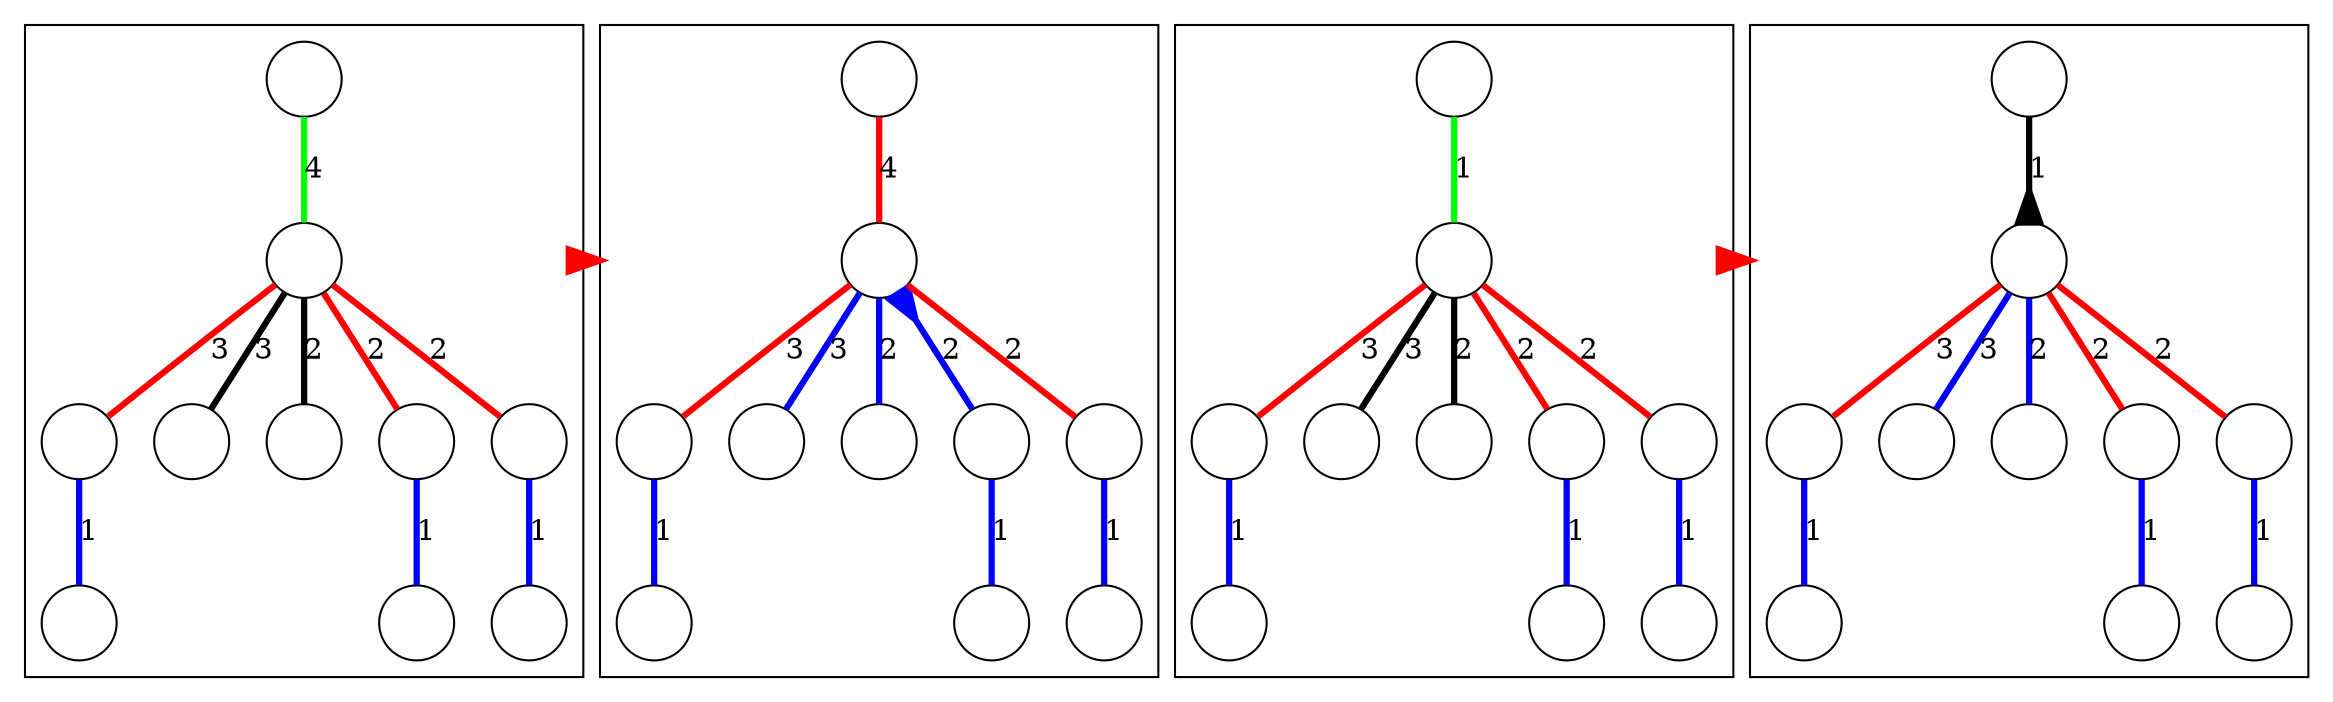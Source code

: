 digraph
{
	compound = true;
	node [shape=circle, label=""];
	edge [dir=both, arrowtail=none, arrowhead=none, penwidth=3, arrowsize=1.5];

	subgraph cluster1before
	{
		n1g -> n1p [label=4, color=green, penwidth=3];
		n1p -> n1c0 [label=3, color=red];
		n1p -> n1c1 [label=3];
		n1p -> n1c2 [label=2];
		n1p -> n1c3 [label=2, color=red];
		n1p -> n1c4 [label=2, color=red];
		n1c0 -> n1d0 [label=1, color=blue];
		n1c3 -> n1d3 [label=1, color=blue];
		n1c4 -> n1d4 [label=1, color=blue];
	}

	subgraph cluster1after
	{
		n1g_ -> n1p_ [label=4, color=red, penwidth=3];
		n1p_ -> n1c0_ [label=3, color=red];
		n1p_ -> n1c1_ [label=3, color=blue];
		n1p_ -> n1c2_ [label=2, color=blue];
		n1p_ -> n1c3_ [label=2, color=blue, arrowtail=inv];
		n1p_ -> n1c4_ [label=2, color=red];
		n1c0_ -> n1d0_ [label=1, color=blue];
		n1c3_ -> n1d3_ [label=1, color=blue];
		n1c4_ -> n1d4_ [label=1, color=blue];
	}

	n1p -> n1p_ [arrowhead=normal, color=red, ltail=cluster1before, lhead=cluster1after, constraint=false];

	subgraph cluster2before
	{
		n2g -> n2p [label=1, color=green, penwidth=3];
		n2p -> n2c0 [label=3, color=red];
		n2p -> n2c1 [label=3];
		n2p -> n2c2 [label=2];
		n2p -> n2c3 [label=2, color=red];
		n2p -> n2c4 [label=2, color=red];
		n2c0 -> n2d0 [label=1, color=blue];
		n2c3 -> n2d3 [label=1, color=blue];
		n2c4 -> n2d4 [label=1, color=blue];
	}

	subgraph cluster2after
	{
		n2g_ -> n2p_ [label=1, penwidth=3, arrowhead=inv];
		n2p_ -> n2c0_ [label=3, color=red];
		n2p_ -> n2c1_ [label=3, color=blue];
		n2p_ -> n2c2_ [label=2, color=blue];
		n2p_ -> n2c3_ [label=2, color=red];
		n2p_ -> n2c4_ [label=2, color=red];
		n2c0_ -> n2d0_ [label=1, color=blue];
		n2c3_ -> n2d3_ [label=1, color=blue];
		n2c4_ -> n2d4_ [label=1, color=blue];
	}

	n2p -> n2p_ [arrowhead=normal, color=red, ltail=cluster2before, lhead=cluster2after, constraint=false];
}
